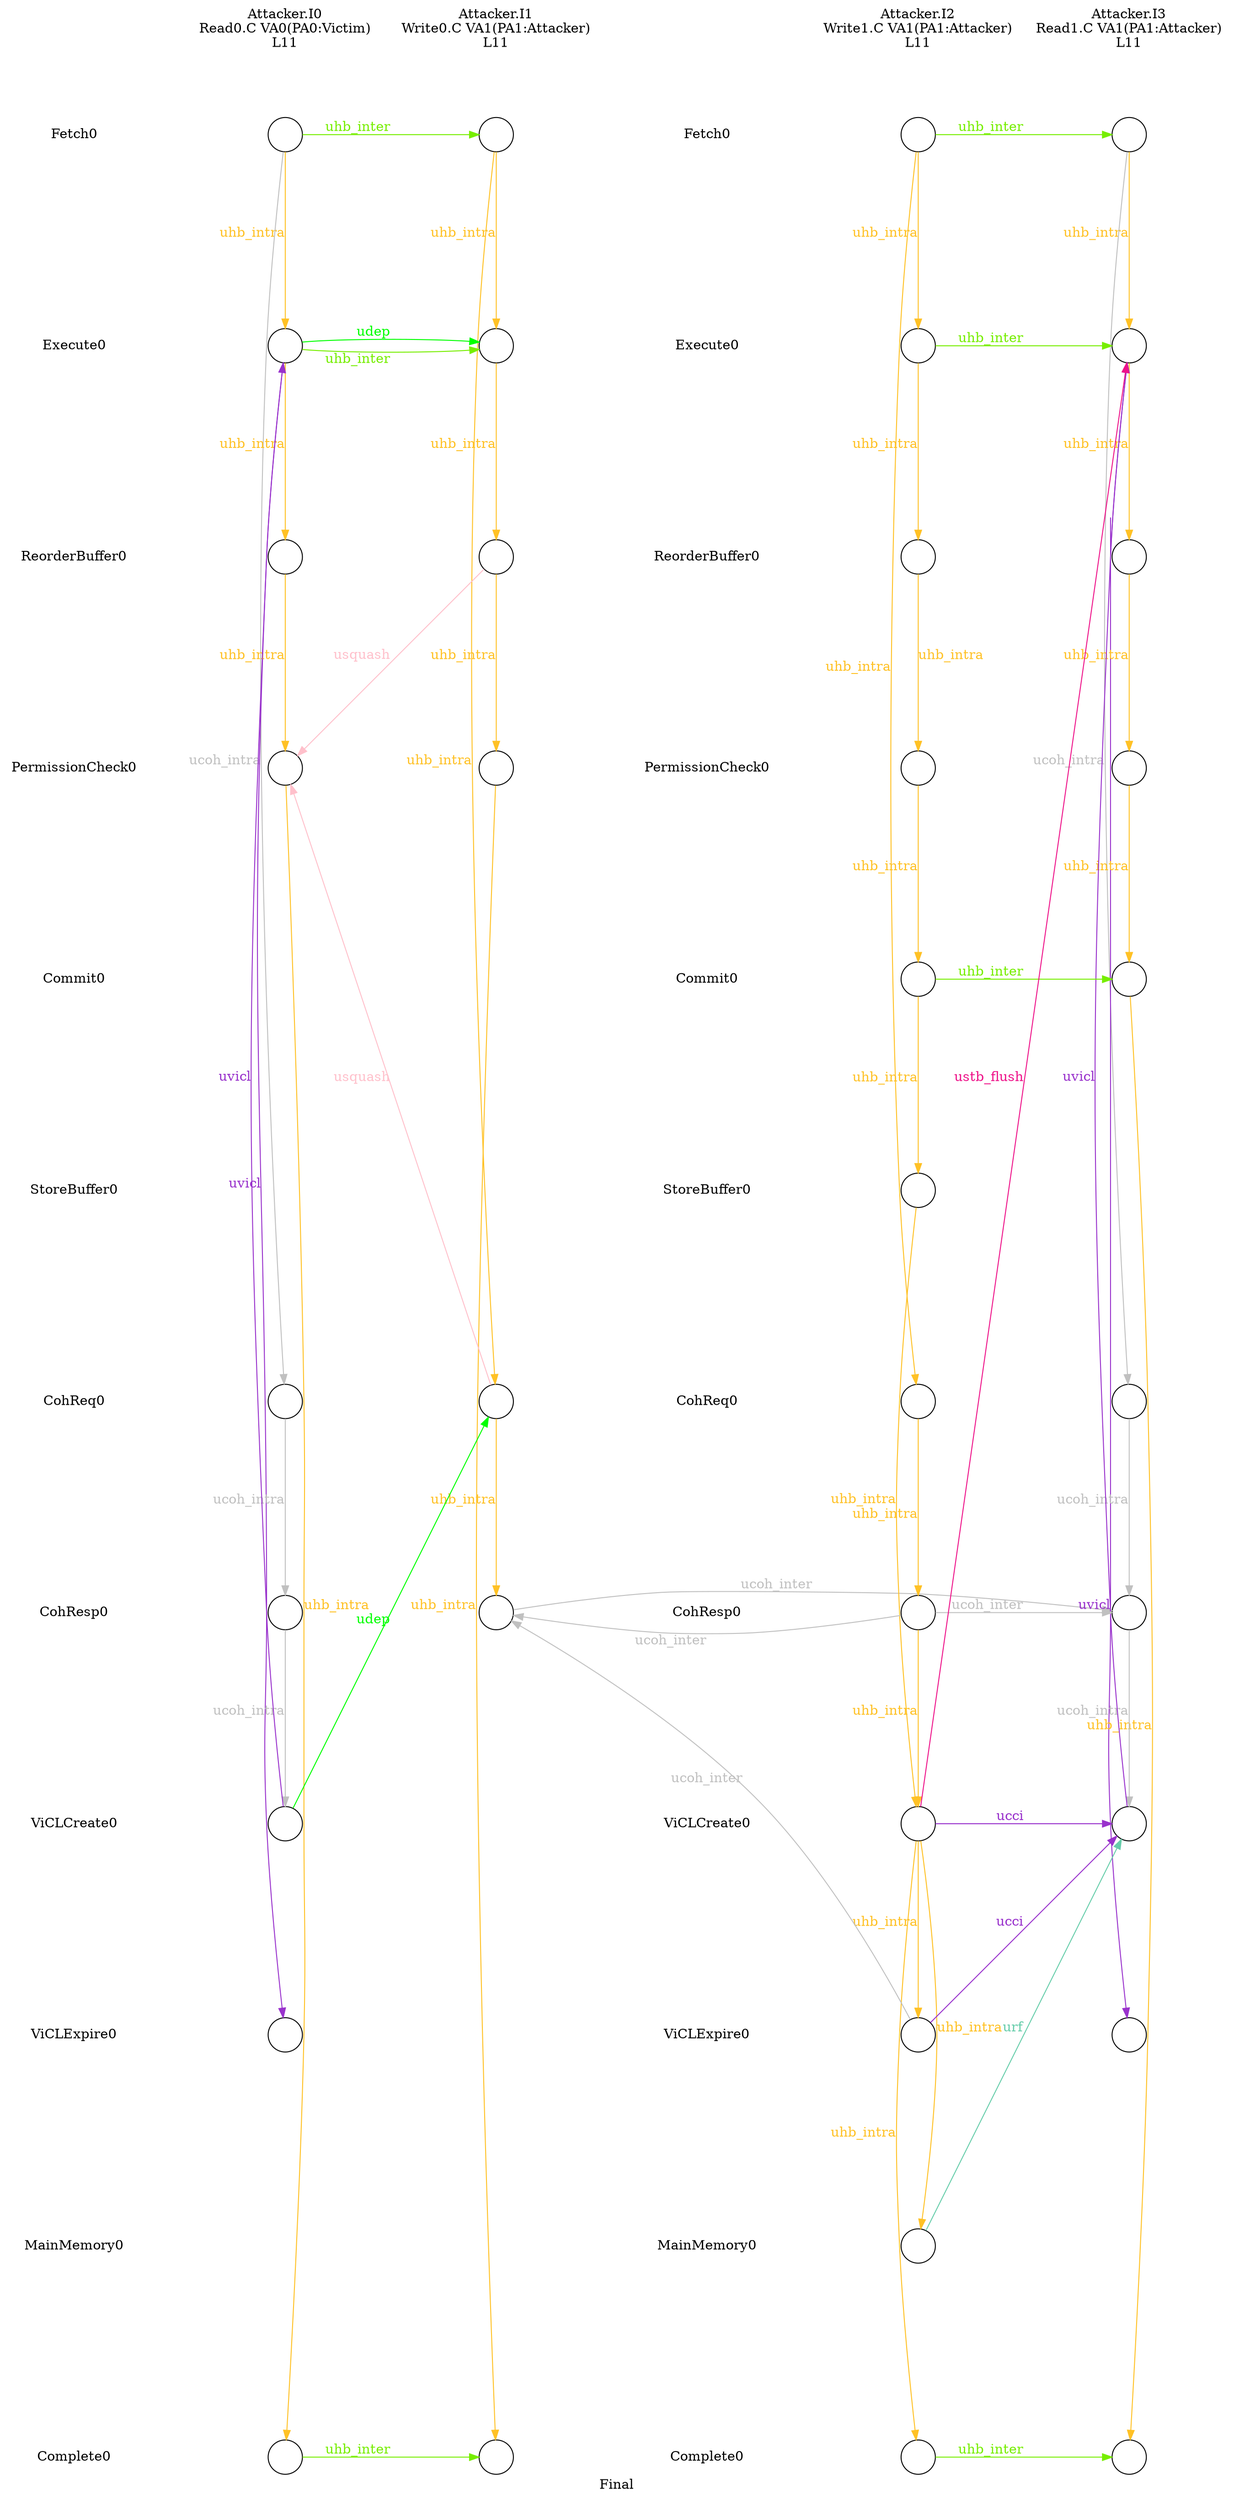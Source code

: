 digraph G {
	layout=neato;
	overlap=scale;
	splines=true;
	label="Final";
	n0_0_label [label="Attacker.I0\nRead0.C VA0(PA0:Victim)\nL11\n";pos="1,0.5!";shape=none];
	n1_0_label [label="Attacker.I1\nWrite0.C VA1(PA1:Attacker)\nL11\n";pos="2,0.5!";shape=none];
	n2_0_label [label="Attacker.I2\nWrite1.C VA1(PA1:Attacker)\nL11\n";pos="4,0.5!";shape=none];
	n3_0_label [label="Attacker.I3\nRead1.C VA1(PA1:Attacker)\nL11\n";pos="5,0.5!";shape=none];
	l0_8_label [label="ViCLCreate0";pos="0,-8!";shape=none];
	l0_7_label [label="CohResp0";pos="0,-7!";shape=none];
	l0_3_label [label="PermissionCheck0";pos="0,-3!";shape=none];
	l0_4_label [label="Commit0";pos="0,-4!";shape=none];
	l0_5_label [label="StoreBuffer0";pos="0,-5!";shape=none];
	l0_10_label [label="MainMemory0";pos="0,-10!";shape=none];
	l0_2_label [label="ReorderBuffer0";pos="0,-2!";shape=none];
	l0_6_label [label="CohReq0";pos="0,-6!";shape=none];
	l0_11_label [label="Complete0";pos="0,-11!";shape=none];
	l0_1_label [label="Execute0";pos="0,-1!";shape=none];
	l0_9_label [label="ViCLExpire0";pos="0,-9!";shape=none];
	l0_0_label [label="Fetch0";pos="0,-0!";shape=none];
	l3_8_label [label="ViCLCreate0";pos="3,-8!";shape=none];
	l3_7_label [label="CohResp0";pos="3,-7!";shape=none];
	l3_3_label [label="PermissionCheck0";pos="3,-3!";shape=none];
	l3_4_label [label="Commit0";pos="3,-4!";shape=none];
	l3_5_label [label="StoreBuffer0";pos="3,-5!";shape=none];
	l3_10_label [label="MainMemory0";pos="3,-10!";shape=none];
	l3_2_label [label="ReorderBuffer0";pos="3,-2!";shape=none];
	l3_6_label [label="CohReq0";pos="3,-6!";shape=none];
	l3_11_label [label="Complete0";pos="3,-11!";shape=none];
	l3_1_label [label="Execute0";pos="3,-1!";shape=none];
	l3_9_label [label="ViCLExpire0";pos="3,-9!";shape=none];
	l3_0_label [label="Fetch0";pos="3,-0!";shape=none];
	n1_0_0_0_Write0_at_0_0 [shape=circle;label="";pos="2,-0!";];
	n1_0_0_0_Write0_at_0_1 [shape=circle;label="";pos="2,-1!";];
	n1_0_0_0_Write0_at_0_2 [shape=circle;label="";pos="2,-2!";];
	n1_0_0_0_Write0_at_0_3 [shape=circle;label="";pos="2,-3!";];
	n1_0_0_0_Write0_at_0_6 [shape=circle;label="";pos="2,-6!";];
	n1_0_0_0_Write0_at_0_7 [shape=circle;label="";pos="2,-7!";];
	n1_0_0_0_Write0_at_0_11 [shape=circle;label="";pos="2,-11!";];
	n0_0_0_0_Read0_at_0_0 [shape=circle;label="";pos="1,-0!";];
	n0_0_0_0_Read0_at_0_1 [shape=circle;label="";pos="1,-1!";];
	n0_0_0_0_Read0_at_0_2 [shape=circle;label="";pos="1,-2!";];
	n0_0_0_0_Read0_at_0_3 [shape=circle;label="";pos="1,-3!";];
	n0_0_0_0_Read0_at_0_6 [shape=circle;label="";pos="1,-6!";];
	n0_0_0_0_Read0_at_0_7 [shape=circle;label="";pos="1,-7!";];
	n0_0_0_0_Read0_at_0_8 [shape=circle;label="";pos="1,-8!";];
	n0_0_0_0_Read0_at_0_9 [shape=circle;label="";pos="1,-9!";];
	n0_0_0_0_Read0_at_0_11 [shape=circle;label="";pos="1,-11!";];
	n3_1_0_0_Read1_at_1_0 [shape=circle;label="";pos="5,-0!";];
	n3_1_0_0_Read1_at_1_1 [shape=circle;label="";pos="5,-1!";];
	n3_1_0_0_Read1_at_1_2 [shape=circle;label="";pos="5,-2!";];
	n3_1_0_0_Read1_at_1_3 [shape=circle;label="";pos="5,-3!";];
	n3_1_0_0_Read1_at_1_4 [shape=circle;label="";pos="5,-4!";];
	n3_1_0_0_Read1_at_1_6 [shape=circle;label="";pos="5,-6!";];
	n3_1_0_0_Read1_at_1_7 [shape=circle;label="";pos="5,-7!";];
	n3_1_0_0_Read1_at_1_8 [shape=circle;label="";pos="5,-8!";];
	n3_1_0_0_Read1_at_1_9 [shape=circle;label="";pos="5,-9!";];
	n3_1_0_0_Read1_at_1_11 [shape=circle;label="";pos="5,-11!";];
	n2_1_0_0_Write1_at_1_0 [shape=circle;label="";pos="4,-0!";];
	n2_1_0_0_Write1_at_1_1 [shape=circle;label="";pos="4,-1!";];
	n2_1_0_0_Write1_at_1_2 [shape=circle;label="";pos="4,-2!";];
	n2_1_0_0_Write1_at_1_3 [shape=circle;label="";pos="4,-3!";];
	n2_1_0_0_Write1_at_1_4 [shape=circle;label="";pos="4,-4!";];
	n2_1_0_0_Write1_at_1_5 [shape=circle;label="";pos="4,-5!";];
	n2_1_0_0_Write1_at_1_6 [shape=circle;label="";pos="4,-6!";];
	n2_1_0_0_Write1_at_1_7 [shape=circle;label="";pos="4,-7!";];
	n2_1_0_0_Write1_at_1_8 [shape=circle;label="";pos="4,-8!";];
	n2_1_0_0_Write1_at_1_9 [shape=circle;label="";pos="4,-9!";];
	n2_1_0_0_Write1_at_1_10 [shape=circle;label="";pos="4,-10!";];
	n2_1_0_0_Write1_at_1_11 [shape=circle;label="";pos="4,-11!";];
	n2_1_0_0_Write1_at_1_10 -> n3_1_0_0_Read1_at_1_8[label="urf";constraint=false;color="aquamarine3";fontcolor="aquamarine3";];
	n1_0_0_0_Write0_at_0_2 -> n0_0_0_0_Read0_at_0_3[label="usquash";constraint=false;color="pink";fontcolor="pink";];
	n1_0_0_0_Write0_at_0_6 -> n0_0_0_0_Read0_at_0_3[label="usquash";constraint=false;color="pink";fontcolor="pink";];
	n0_0_0_0_Read0_at_0_1 -> n1_0_0_0_Write0_at_0_1[label="udep";constraint=false;color="green";fontcolor="green";];
	n0_0_0_0_Read0_at_0_8 -> n1_0_0_0_Write0_at_0_6[label="udep";constraint=false;color="green";fontcolor="green";];
	n1_0_0_0_Write0_at_0_0 -> n1_0_0_0_Write0_at_0_1[label="uhb_intra";constraint=false;color="goldenrod1";fontcolor="goldenrod1";];
	n1_0_0_0_Write0_at_0_0 -> n1_0_0_0_Write0_at_0_6[label="uhb_intra";constraint=false;color="goldenrod1";fontcolor="goldenrod1";];
	n1_0_0_0_Write0_at_0_1 -> n1_0_0_0_Write0_at_0_2[label="uhb_intra";constraint=false;color="goldenrod1";fontcolor="goldenrod1";];
	n1_0_0_0_Write0_at_0_2 -> n1_0_0_0_Write0_at_0_3[label="uhb_intra";constraint=false;color="goldenrod1";fontcolor="goldenrod1";];
	n1_0_0_0_Write0_at_0_3 -> n1_0_0_0_Write0_at_0_11[label="uhb_intra";constraint=false;color="goldenrod1";fontcolor="goldenrod1";];
	n1_0_0_0_Write0_at_0_6 -> n1_0_0_0_Write0_at_0_7[label="uhb_intra";constraint=false;color="goldenrod1";fontcolor="goldenrod1";];
	n0_0_0_0_Read0_at_0_0 -> n0_0_0_0_Read0_at_0_1[label="uhb_intra";constraint=false;color="goldenrod1";fontcolor="goldenrod1";];
	n0_0_0_0_Read0_at_0_1 -> n0_0_0_0_Read0_at_0_2[label="uhb_intra";constraint=false;color="goldenrod1";fontcolor="goldenrod1";];
	n0_0_0_0_Read0_at_0_2 -> n0_0_0_0_Read0_at_0_3[label="uhb_intra";constraint=false;color="goldenrod1";fontcolor="goldenrod1";];
	n0_0_0_0_Read0_at_0_3 -> n0_0_0_0_Read0_at_0_11[label="uhb_intra";constraint=false;color="goldenrod1";fontcolor="goldenrod1";];
	n3_1_0_0_Read1_at_1_0 -> n3_1_0_0_Read1_at_1_1[label="uhb_intra";constraint=false;color="goldenrod1";fontcolor="goldenrod1";];
	n3_1_0_0_Read1_at_1_1 -> n3_1_0_0_Read1_at_1_2[label="uhb_intra";constraint=false;color="goldenrod1";fontcolor="goldenrod1";];
	n3_1_0_0_Read1_at_1_2 -> n3_1_0_0_Read1_at_1_3[label="uhb_intra";constraint=false;color="goldenrod1";fontcolor="goldenrod1";];
	n3_1_0_0_Read1_at_1_3 -> n3_1_0_0_Read1_at_1_4[label="uhb_intra";constraint=false;color="goldenrod1";fontcolor="goldenrod1";];
	n3_1_0_0_Read1_at_1_4 -> n3_1_0_0_Read1_at_1_11[label="uhb_intra";constraint=false;color="goldenrod1";fontcolor="goldenrod1";];
	n2_1_0_0_Write1_at_1_0 -> n2_1_0_0_Write1_at_1_1[label="uhb_intra";constraint=false;color="goldenrod1";fontcolor="goldenrod1";];
	n2_1_0_0_Write1_at_1_0 -> n2_1_0_0_Write1_at_1_6[label="uhb_intra";constraint=false;color="goldenrod1";fontcolor="goldenrod1";];
	n2_1_0_0_Write1_at_1_1 -> n2_1_0_0_Write1_at_1_2[label="uhb_intra";constraint=false;color="goldenrod1";fontcolor="goldenrod1";];
	n2_1_0_0_Write1_at_1_2 -> n2_1_0_0_Write1_at_1_3[label="uhb_intra";constraint=false;color="goldenrod1";fontcolor="goldenrod1";];
	n2_1_0_0_Write1_at_1_3 -> n2_1_0_0_Write1_at_1_4[label="uhb_intra";constraint=false;color="goldenrod1";fontcolor="goldenrod1";];
	n2_1_0_0_Write1_at_1_4 -> n2_1_0_0_Write1_at_1_5[label="uhb_intra";constraint=false;color="goldenrod1";fontcolor="goldenrod1";];
	n2_1_0_0_Write1_at_1_5 -> n2_1_0_0_Write1_at_1_8[label="uhb_intra";constraint=false;color="goldenrod1";fontcolor="goldenrod1";];
	n2_1_0_0_Write1_at_1_6 -> n2_1_0_0_Write1_at_1_7[label="uhb_intra";constraint=false;color="goldenrod1";fontcolor="goldenrod1";];
	n2_1_0_0_Write1_at_1_7 -> n2_1_0_0_Write1_at_1_8[label="uhb_intra";constraint=false;color="goldenrod1";fontcolor="goldenrod1";];
	n2_1_0_0_Write1_at_1_8 -> n2_1_0_0_Write1_at_1_9[label="uhb_intra";constraint=false;color="goldenrod1";fontcolor="goldenrod1";];
	n2_1_0_0_Write1_at_1_8 -> n2_1_0_0_Write1_at_1_10[label="uhb_intra";constraint=false;color="goldenrod1";fontcolor="goldenrod1";];
	n2_1_0_0_Write1_at_1_8 -> n2_1_0_0_Write1_at_1_11[label="uhb_intra";constraint=false;color="goldenrod1";fontcolor="goldenrod1";];
	n1_0_0_0_Write0_at_0_7 -> n3_1_0_0_Read1_at_1_7[label="ucoh_inter";constraint=false;color="gray";fontcolor="gray";];
	n2_1_0_0_Write1_at_1_7 -> n1_0_0_0_Write0_at_0_7[label="ucoh_inter";constraint=false;color="gray";fontcolor="gray";];
	n2_1_0_0_Write1_at_1_7 -> n3_1_0_0_Read1_at_1_7[label="ucoh_inter";constraint=false;color="gray";fontcolor="gray";];
	n2_1_0_0_Write1_at_1_9 -> n1_0_0_0_Write0_at_0_7[label="ucoh_inter";constraint=false;color="gray";fontcolor="gray";];
	n0_0_0_0_Read0_at_0_0 -> n1_0_0_0_Write0_at_0_0[label="uhb_inter";constraint=false;color="chartreuse2";fontcolor="chartreuse2";];
	n0_0_0_0_Read0_at_0_1 -> n1_0_0_0_Write0_at_0_1[label="uhb_inter";constraint=false;color="chartreuse2";fontcolor="chartreuse2";];
	n0_0_0_0_Read0_at_0_11 -> n1_0_0_0_Write0_at_0_11[label="uhb_inter";constraint=false;color="chartreuse2";fontcolor="chartreuse2";];
	n2_1_0_0_Write1_at_1_0 -> n3_1_0_0_Read1_at_1_0[label="uhb_inter";constraint=false;color="chartreuse2";fontcolor="chartreuse2";];
	n2_1_0_0_Write1_at_1_1 -> n3_1_0_0_Read1_at_1_1[label="uhb_inter";constraint=false;color="chartreuse2";fontcolor="chartreuse2";];
	n2_1_0_0_Write1_at_1_4 -> n3_1_0_0_Read1_at_1_4[label="uhb_inter";constraint=false;color="chartreuse2";fontcolor="chartreuse2";];
	n2_1_0_0_Write1_at_1_11 -> n3_1_0_0_Read1_at_1_11[label="uhb_inter";constraint=false;color="chartreuse2";fontcolor="chartreuse2";];
	n0_0_0_0_Read0_at_0_1 -> n0_0_0_0_Read0_at_0_9[label="uvicl";constraint=false;color="darkorchid";fontcolor="darkorchid";];
	n0_0_0_0_Read0_at_0_8 -> n0_0_0_0_Read0_at_0_1[label="uvicl";constraint=false;color="darkorchid";fontcolor="darkorchid";];
	n3_1_0_0_Read1_at_1_1 -> n3_1_0_0_Read1_at_1_9[label="uvicl";constraint=false;color="darkorchid";fontcolor="darkorchid";];
	n3_1_0_0_Read1_at_1_8 -> n3_1_0_0_Read1_at_1_1[label="uvicl";constraint=false;color="darkorchid";fontcolor="darkorchid";];
	n2_1_0_0_Write1_at_1_8 -> n3_1_0_0_Read1_at_1_8[label="ucci";constraint=false;color="darkorchid";fontcolor="darkorchid";];
	n2_1_0_0_Write1_at_1_9 -> n3_1_0_0_Read1_at_1_8[label="ucci";constraint=false;color="darkorchid";fontcolor="darkorchid";];
	n0_0_0_0_Read0_at_0_0 -> n0_0_0_0_Read0_at_0_6[label="ucoh_intra";constraint=false;color="gray";fontcolor="gray";];
	n0_0_0_0_Read0_at_0_6 -> n0_0_0_0_Read0_at_0_7[label="ucoh_intra";constraint=false;color="gray";fontcolor="gray";];
	n0_0_0_0_Read0_at_0_7 -> n0_0_0_0_Read0_at_0_8[label="ucoh_intra";constraint=false;color="gray";fontcolor="gray";];
	n3_1_0_0_Read1_at_1_0 -> n3_1_0_0_Read1_at_1_6[label="ucoh_intra";constraint=false;color="gray";fontcolor="gray";];
	n3_1_0_0_Read1_at_1_6 -> n3_1_0_0_Read1_at_1_7[label="ucoh_intra";constraint=false;color="gray";fontcolor="gray";];
	n3_1_0_0_Read1_at_1_7 -> n3_1_0_0_Read1_at_1_8[label="ucoh_intra";constraint=false;color="gray";fontcolor="gray";];
	n2_1_0_0_Write1_at_1_8 -> n3_1_0_0_Read1_at_1_1[label="ustb_flush";constraint=false;color="deeppink2";fontcolor="deeppink2";];
}
